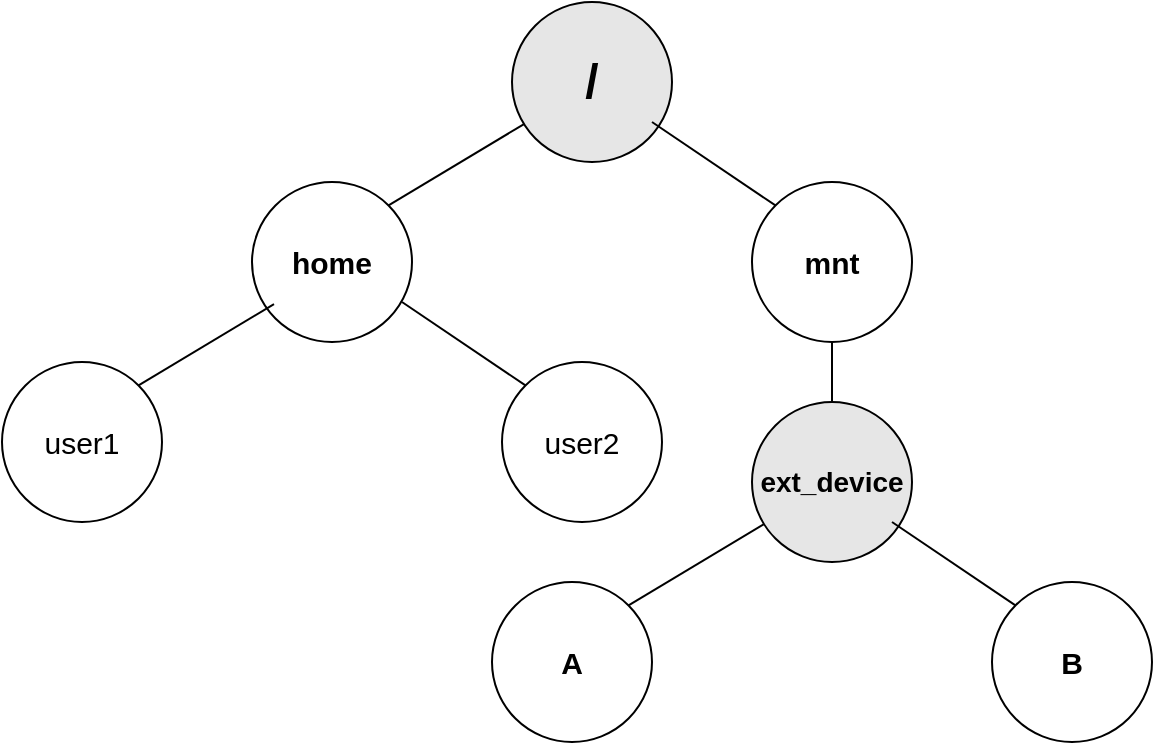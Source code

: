 <mxfile version="20.2.8" type="device"><diagram id="ioA51X7PQ_voUXH8wbe5" name="Page-1"><mxGraphModel dx="1422" dy="791" grid="0" gridSize="10" guides="1" tooltips="1" connect="1" arrows="1" fold="1" page="1" pageScale="1" pageWidth="850" pageHeight="1100" math="0" shadow="0"><root><mxCell id="0"/><mxCell id="1" parent="0"/><mxCell id="rZPor3oIcL6K6AVRVY_b-2" value="&lt;b&gt;&lt;font style=&quot;font-size: 24px;&quot;&gt;/&lt;/font&gt;&lt;/b&gt;" style="ellipse;whiteSpace=wrap;html=1;aspect=fixed;fillColor=#E6E6E6;" vertex="1" parent="1"><mxGeometry x="410" y="60" width="80" height="80" as="geometry"/></mxCell><mxCell id="rZPor3oIcL6K6AVRVY_b-5" value="&lt;b&gt;&lt;font style=&quot;font-size: 15px;&quot;&gt;mnt&lt;/font&gt;&lt;/b&gt;" style="ellipse;whiteSpace=wrap;html=1;aspect=fixed;" vertex="1" parent="1"><mxGeometry x="530" y="150" width="80" height="80" as="geometry"/></mxCell><mxCell id="rZPor3oIcL6K6AVRVY_b-6" value="&lt;div&gt;&lt;font size=&quot;1&quot;&gt;&lt;b style=&quot;font-size: 15px;&quot;&gt;home&lt;/b&gt;&lt;/font&gt;&lt;/div&gt;" style="ellipse;whiteSpace=wrap;html=1;aspect=fixed;" vertex="1" parent="1"><mxGeometry x="280" y="150" width="80" height="80" as="geometry"/></mxCell><mxCell id="rZPor3oIcL6K6AVRVY_b-14" value="" style="endArrow=none;html=1;rounded=0;exitX=1;exitY=0;exitDx=0;exitDy=0;entryX=0.075;entryY=0.763;entryDx=0;entryDy=0;entryPerimeter=0;" edge="1" parent="1" source="rZPor3oIcL6K6AVRVY_b-6" target="rZPor3oIcL6K6AVRVY_b-2"><mxGeometry width="50" height="50" relative="1" as="geometry"><mxPoint x="370" y="160" as="sourcePoint"/><mxPoint x="420" y="110" as="targetPoint"/></mxGeometry></mxCell><mxCell id="rZPor3oIcL6K6AVRVY_b-15" value="" style="endArrow=none;html=1;rounded=0;entryX=0;entryY=0;entryDx=0;entryDy=0;" edge="1" parent="1" target="rZPor3oIcL6K6AVRVY_b-5"><mxGeometry width="50" height="50" relative="1" as="geometry"><mxPoint x="480" y="120" as="sourcePoint"/><mxPoint x="523.86" y="140.0" as="targetPoint"/></mxGeometry></mxCell><mxCell id="rZPor3oIcL6K6AVRVY_b-16" value="&lt;font style=&quot;font-size: 15px;&quot;&gt;user2&lt;/font&gt;" style="ellipse;whiteSpace=wrap;html=1;aspect=fixed;" vertex="1" parent="1"><mxGeometry x="405" y="240" width="80" height="80" as="geometry"/></mxCell><mxCell id="rZPor3oIcL6K6AVRVY_b-17" value="&lt;font size=&quot;1&quot;&gt;&lt;span style=&quot;font-size: 15px;&quot;&gt;user1&lt;/span&gt;&lt;/font&gt;" style="ellipse;whiteSpace=wrap;html=1;aspect=fixed;" vertex="1" parent="1"><mxGeometry x="155" y="240" width="80" height="80" as="geometry"/></mxCell><mxCell id="rZPor3oIcL6K6AVRVY_b-18" value="" style="endArrow=none;html=1;rounded=0;exitX=1;exitY=0;exitDx=0;exitDy=0;entryX=0.075;entryY=0.763;entryDx=0;entryDy=0;entryPerimeter=0;" edge="1" parent="1" source="rZPor3oIcL6K6AVRVY_b-17"><mxGeometry width="50" height="50" relative="1" as="geometry"><mxPoint x="245" y="250" as="sourcePoint"/><mxPoint x="291" y="211.04" as="targetPoint"/></mxGeometry></mxCell><mxCell id="rZPor3oIcL6K6AVRVY_b-19" value="" style="endArrow=none;html=1;rounded=0;entryX=0;entryY=0;entryDx=0;entryDy=0;" edge="1" parent="1" target="rZPor3oIcL6K6AVRVY_b-16"><mxGeometry width="50" height="50" relative="1" as="geometry"><mxPoint x="355" y="210" as="sourcePoint"/><mxPoint x="398.86" y="230.0" as="targetPoint"/></mxGeometry></mxCell><mxCell id="rZPor3oIcL6K6AVRVY_b-20" value="&lt;font style=&quot;font-size: 14px;&quot;&gt;&lt;b style=&quot;&quot;&gt;ext_device&lt;/b&gt;&lt;/font&gt;" style="ellipse;whiteSpace=wrap;html=1;aspect=fixed;fillColor=#E6E6E6;" vertex="1" parent="1"><mxGeometry x="530" y="260" width="80" height="80" as="geometry"/></mxCell><mxCell id="rZPor3oIcL6K6AVRVY_b-21" value="" style="endArrow=none;html=1;rounded=0;entryX=0.5;entryY=1;entryDx=0;entryDy=0;exitX=0.5;exitY=0;exitDx=0;exitDy=0;" edge="1" parent="1" source="rZPor3oIcL6K6AVRVY_b-20" target="rZPor3oIcL6K6AVRVY_b-5"><mxGeometry width="50" height="50" relative="1" as="geometry"><mxPoint x="510" y="290" as="sourcePoint"/><mxPoint x="560" y="240" as="targetPoint"/></mxGeometry></mxCell><mxCell id="rZPor3oIcL6K6AVRVY_b-23" value="&lt;font size=&quot;1&quot;&gt;&lt;b style=&quot;font-size: 15px;&quot;&gt;B&lt;/b&gt;&lt;/font&gt;" style="ellipse;whiteSpace=wrap;html=1;aspect=fixed;" vertex="1" parent="1"><mxGeometry x="650" y="350" width="80" height="80" as="geometry"/></mxCell><mxCell id="rZPor3oIcL6K6AVRVY_b-24" value="&lt;font size=&quot;1&quot;&gt;&lt;b style=&quot;font-size: 15px;&quot;&gt;A&lt;/b&gt;&lt;/font&gt;" style="ellipse;whiteSpace=wrap;html=1;aspect=fixed;" vertex="1" parent="1"><mxGeometry x="400" y="350" width="80" height="80" as="geometry"/></mxCell><mxCell id="rZPor3oIcL6K6AVRVY_b-25" value="" style="endArrow=none;html=1;rounded=0;exitX=1;exitY=0;exitDx=0;exitDy=0;entryX=0.075;entryY=0.763;entryDx=0;entryDy=0;entryPerimeter=0;" edge="1" parent="1" source="rZPor3oIcL6K6AVRVY_b-24"><mxGeometry width="50" height="50" relative="1" as="geometry"><mxPoint x="490" y="360" as="sourcePoint"/><mxPoint x="536" y="321.04" as="targetPoint"/></mxGeometry></mxCell><mxCell id="rZPor3oIcL6K6AVRVY_b-26" value="" style="endArrow=none;html=1;rounded=0;entryX=0;entryY=0;entryDx=0;entryDy=0;" edge="1" parent="1" target="rZPor3oIcL6K6AVRVY_b-23"><mxGeometry width="50" height="50" relative="1" as="geometry"><mxPoint x="600" y="320" as="sourcePoint"/><mxPoint x="643.86" y="340" as="targetPoint"/></mxGeometry></mxCell></root></mxGraphModel></diagram></mxfile>